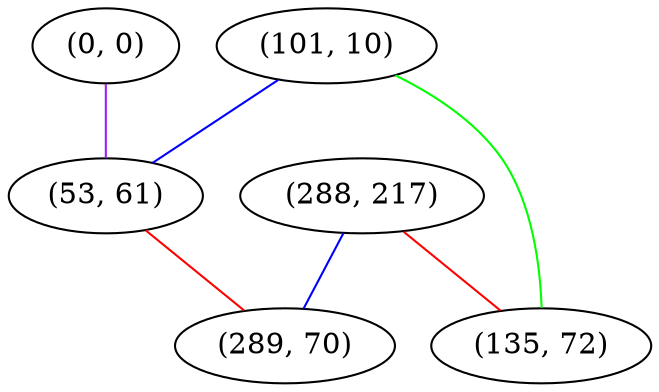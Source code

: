 graph "" {
"(0, 0)";
"(101, 10)";
"(288, 217)";
"(53, 61)";
"(289, 70)";
"(135, 72)";
"(0, 0)" -- "(53, 61)"  [color=purple, key=0, weight=4];
"(101, 10)" -- "(135, 72)"  [color=green, key=0, weight=2];
"(101, 10)" -- "(53, 61)"  [color=blue, key=0, weight=3];
"(288, 217)" -- "(289, 70)"  [color=blue, key=0, weight=3];
"(288, 217)" -- "(135, 72)"  [color=red, key=0, weight=1];
"(53, 61)" -- "(289, 70)"  [color=red, key=0, weight=1];
}
